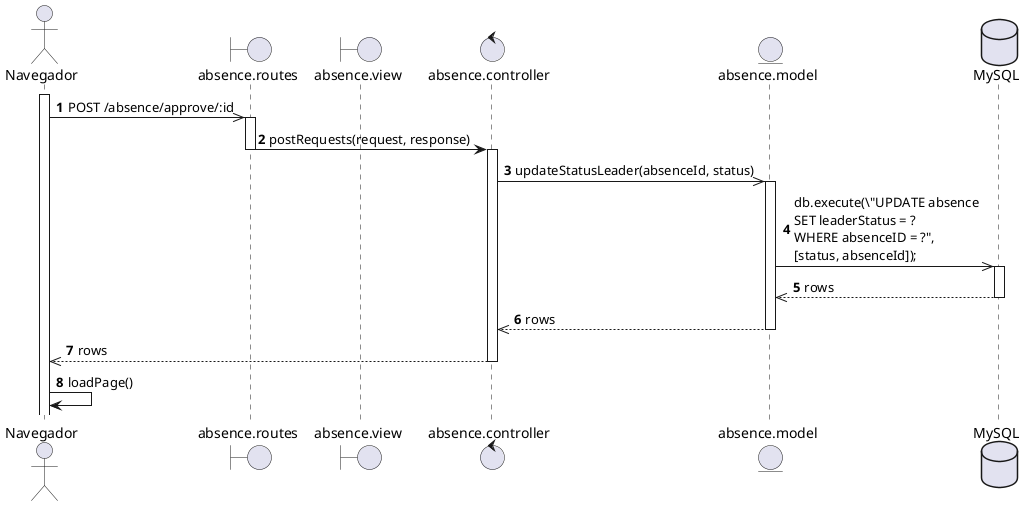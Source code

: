 @startuml CU018 - Líder registra respuesta hacia ausencia de colaborador - Diagrama de secuencia
actor Navegador
boundary "absence.routes" as Routes
boundary "absence.view" as View
control "absence.controller" as Controller
entity "absence.model" as Model
database "MySQL" as DB

autonumber

' El Navegador envía la petición AJAX para registrar la respuesta a la ausencia
activate Navegador
Navegador ->> Routes: POST /absence/approve/:id

activate Routes
Routes -> Controller: postRequests(request, response)
deactivate Routes
activate Controller

' El controlador invoca al modelo para actualizar la respuesta de la ausencia
Controller ->> Model: updateStatusLeader(absenceId, status)
activate Model

' El modelo ejecuta la consulta en la base de datos
Model ->> DB: db.execute(\"UPDATE absence \nSET leaderStatus = ? \nWHERE absenceID = ?", \n[status, absenceId]);
activate DB
DB -->> Model: rows
deactivate DB

Model -->> Controller: rows
deactivate Model

' El controlador procesa el resultado y prepara la respuesta para la vista (AJAX JSON o fragmento HTML)
Controller -->> Navegador: rows
deactivate Controller


' El Navegador procesa la respuesta y actualiza la interfaz
Navegador -> Navegador: loadPage()

@enduml